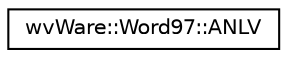digraph "类继承关系图"
{
  edge [fontname="Helvetica",fontsize="10",labelfontname="Helvetica",labelfontsize="10"];
  node [fontname="Helvetica",fontsize="10",shape=record];
  rankdir="LR";
  Node0 [label="wvWare::Word97::ANLV",height=0.2,width=0.4,color="black", fillcolor="white", style="filled",URL="$structwv_ware_1_1_word97_1_1_a_n_l_v.html"];
}
